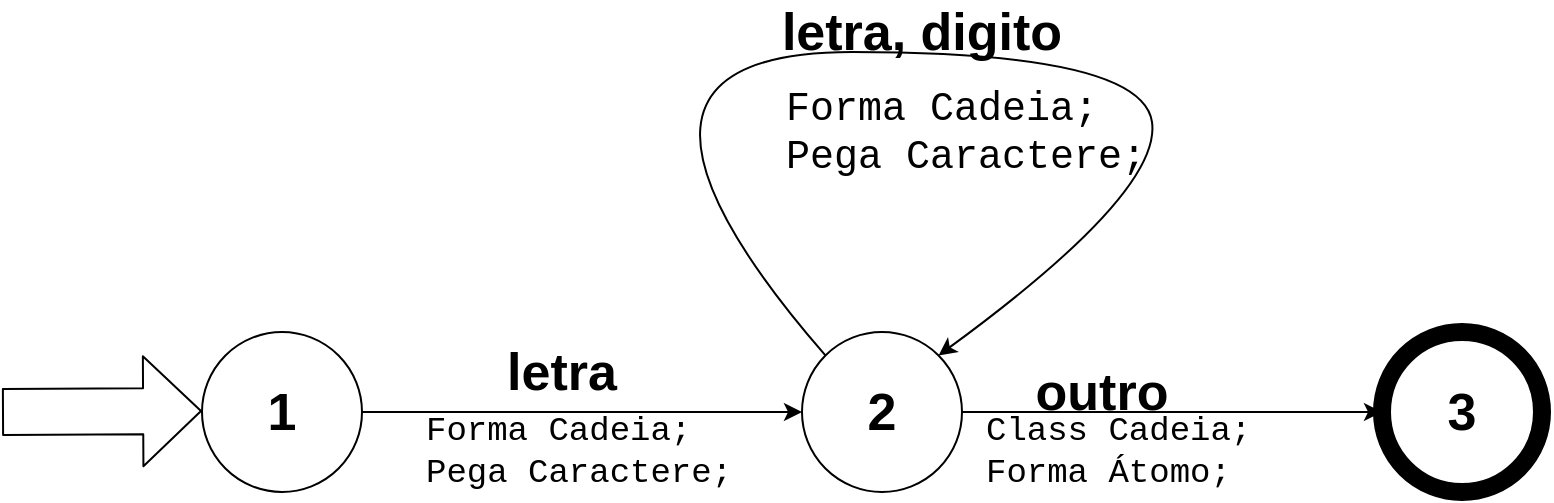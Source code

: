 <mxfile version="13.1.3" type="device"><diagram id="fZh18aUuEtKeNhGTwNVN" name="Page-1"><mxGraphModel dx="2293" dy="1117" grid="1" gridSize="10" guides="1" tooltips="1" connect="1" arrows="1" fold="1" page="1" pageScale="1" pageWidth="827" pageHeight="1169" math="0" shadow="0"><root><mxCell id="0"/><mxCell id="1" parent="0"/><mxCell id="6d957jyErIqybKumrM9c-69" style="edgeStyle=none;curved=1;orthogonalLoop=1;jettySize=auto;html=1;exitX=1;exitY=0.5;exitDx=0;exitDy=0;entryX=0;entryY=0.5;entryDx=0;entryDy=0;fontFamily=Courier New;fontSize=17;" edge="1" parent="1" source="6d957jyErIqybKumrM9c-1" target="6d957jyErIqybKumrM9c-17"><mxGeometry relative="1" as="geometry"/></mxCell><mxCell id="6d957jyErIqybKumrM9c-1" value="1" style="ellipse;whiteSpace=wrap;html=1;aspect=fixed;fontSize=26;fontStyle=1;strokeWidth=1;gradientColor=none;perimeterSpacing=0;" vertex="1" parent="1"><mxGeometry x="-620" y="320" width="80" height="80" as="geometry"/></mxCell><mxCell id="6d957jyErIqybKumrM9c-21" style="edgeStyle=none;curved=1;orthogonalLoop=1;jettySize=auto;html=1;exitX=0;exitY=0;exitDx=0;exitDy=0;fontFamily=Courier New;fontSize=20;entryX=1;entryY=0;entryDx=0;entryDy=0;" edge="1" parent="1" source="6d957jyErIqybKumrM9c-17" target="6d957jyErIqybKumrM9c-17"><mxGeometry relative="1" as="geometry"><mxPoint x="-190" y="170" as="targetPoint"/><Array as="points"><mxPoint x="-440" y="180"/><mxPoint x="-150" y="180"/><mxPoint x="-140" y="250"/></Array></mxGeometry></mxCell><mxCell id="6d957jyErIqybKumrM9c-72" style="edgeStyle=none;curved=1;orthogonalLoop=1;jettySize=auto;html=1;exitX=1;exitY=0.5;exitDx=0;exitDy=0;entryX=0;entryY=0.5;entryDx=0;entryDy=0;fontFamily=Courier New;fontSize=17;" edge="1" parent="1" source="6d957jyErIqybKumrM9c-17" target="6d957jyErIqybKumrM9c-9"><mxGeometry relative="1" as="geometry"/></mxCell><mxCell id="6d957jyErIqybKumrM9c-17" value="2" style="ellipse;whiteSpace=wrap;html=1;aspect=fixed;fontSize=26;fontStyle=1;strokeWidth=1;gradientColor=none;perimeterSpacing=0;" vertex="1" parent="1"><mxGeometry x="-320" y="320" width="80" height="80" as="geometry"/></mxCell><mxCell id="6d957jyErIqybKumrM9c-4" value="" style="shape=flexArrow;endArrow=classic;html=1;fontSize=26;endWidth=31;endSize=9.31;width=23;" edge="1" parent="1"><mxGeometry width="50" height="50" relative="1" as="geometry"><mxPoint x="-720" y="360" as="sourcePoint"/><mxPoint x="-620" y="359.5" as="targetPoint"/></mxGeometry></mxCell><mxCell id="6d957jyErIqybKumrM9c-9" value="3" style="ellipse;whiteSpace=wrap;html=1;aspect=fixed;strokeWidth=9;gradientColor=none;fontSize=26;fontStyle=1;perimeterSpacing=0;" vertex="1" parent="1"><mxGeometry x="-30" y="320" width="80" height="80" as="geometry"/></mxCell><mxCell id="6d957jyErIqybKumrM9c-19" value="letra" style="text;html=1;strokeColor=none;fillColor=none;align=center;verticalAlign=middle;whiteSpace=wrap;rounded=0;fontSize=26;fontStyle=1" vertex="1" parent="1"><mxGeometry x="-460" y="330" width="40" height="20" as="geometry"/></mxCell><mxCell id="6d957jyErIqybKumrM9c-22" value="letra, digito" style="text;html=1;strokeColor=none;fillColor=none;align=center;verticalAlign=middle;whiteSpace=wrap;rounded=0;fontSize=26;fontStyle=1" vertex="1" parent="1"><mxGeometry x="-340" y="160" width="160" height="20" as="geometry"/></mxCell><mxCell id="6d957jyErIqybKumrM9c-23" value="&lt;div&gt;Forma Cadeia;&lt;/div&gt;&lt;div&gt;Pega Caractere;&lt;br&gt;&lt;/div&gt;" style="text;html=1;strokeColor=none;fillColor=none;align=left;verticalAlign=middle;whiteSpace=wrap;rounded=0;fontSize=20;fontFamily=Courier New;" vertex="1" parent="1"><mxGeometry x="-330" y="210" width="220" height="20" as="geometry"/></mxCell><mxCell id="6d957jyErIqybKumrM9c-25" value="outro" style="text;html=1;strokeColor=none;fillColor=none;align=center;verticalAlign=middle;whiteSpace=wrap;rounded=0;fontSize=26;fontStyle=1" vertex="1" parent="1"><mxGeometry x="-190" y="340" width="40" height="20" as="geometry"/></mxCell><mxCell id="6d957jyErIqybKumrM9c-26" value="&lt;div style=&quot;font-size: 17px;&quot;&gt;Class Cadeia;&lt;/div&gt;&lt;div style=&quot;font-size: 17px;&quot;&gt;Forma Átomo;&lt;br style=&quot;font-size: 17px;&quot;&gt;&lt;/div&gt;" style="text;html=1;strokeColor=none;fillColor=none;align=left;verticalAlign=middle;whiteSpace=wrap;rounded=0;fontSize=17;fontFamily=Courier New;" vertex="1" parent="1"><mxGeometry x="-230" y="370" width="220" height="20" as="geometry"/></mxCell><mxCell id="6d957jyErIqybKumrM9c-29" style="edgeStyle=none;curved=1;orthogonalLoop=1;jettySize=auto;html=1;exitX=0.25;exitY=0;exitDx=0;exitDy=0;fontFamily=Courier New;fontSize=20;" edge="1" parent="1" source="6d957jyErIqybKumrM9c-25" target="6d957jyErIqybKumrM9c-25"><mxGeometry relative="1" as="geometry"/></mxCell><mxCell id="6d957jyErIqybKumrM9c-36" value="&lt;div style=&quot;font-size: 17px;&quot;&gt;Forma Cadeia;&lt;/div&gt;&lt;div style=&quot;font-size: 17px;&quot;&gt;Pega Caractere;&lt;br style=&quot;font-size: 17px;&quot;&gt;&lt;/div&gt;" style="text;html=1;strokeColor=none;fillColor=none;align=left;verticalAlign=middle;whiteSpace=wrap;rounded=0;fontSize=17;fontFamily=Courier New;" vertex="1" parent="1"><mxGeometry x="-510" y="370" width="220" height="20" as="geometry"/></mxCell></root></mxGraphModel></diagram></mxfile>